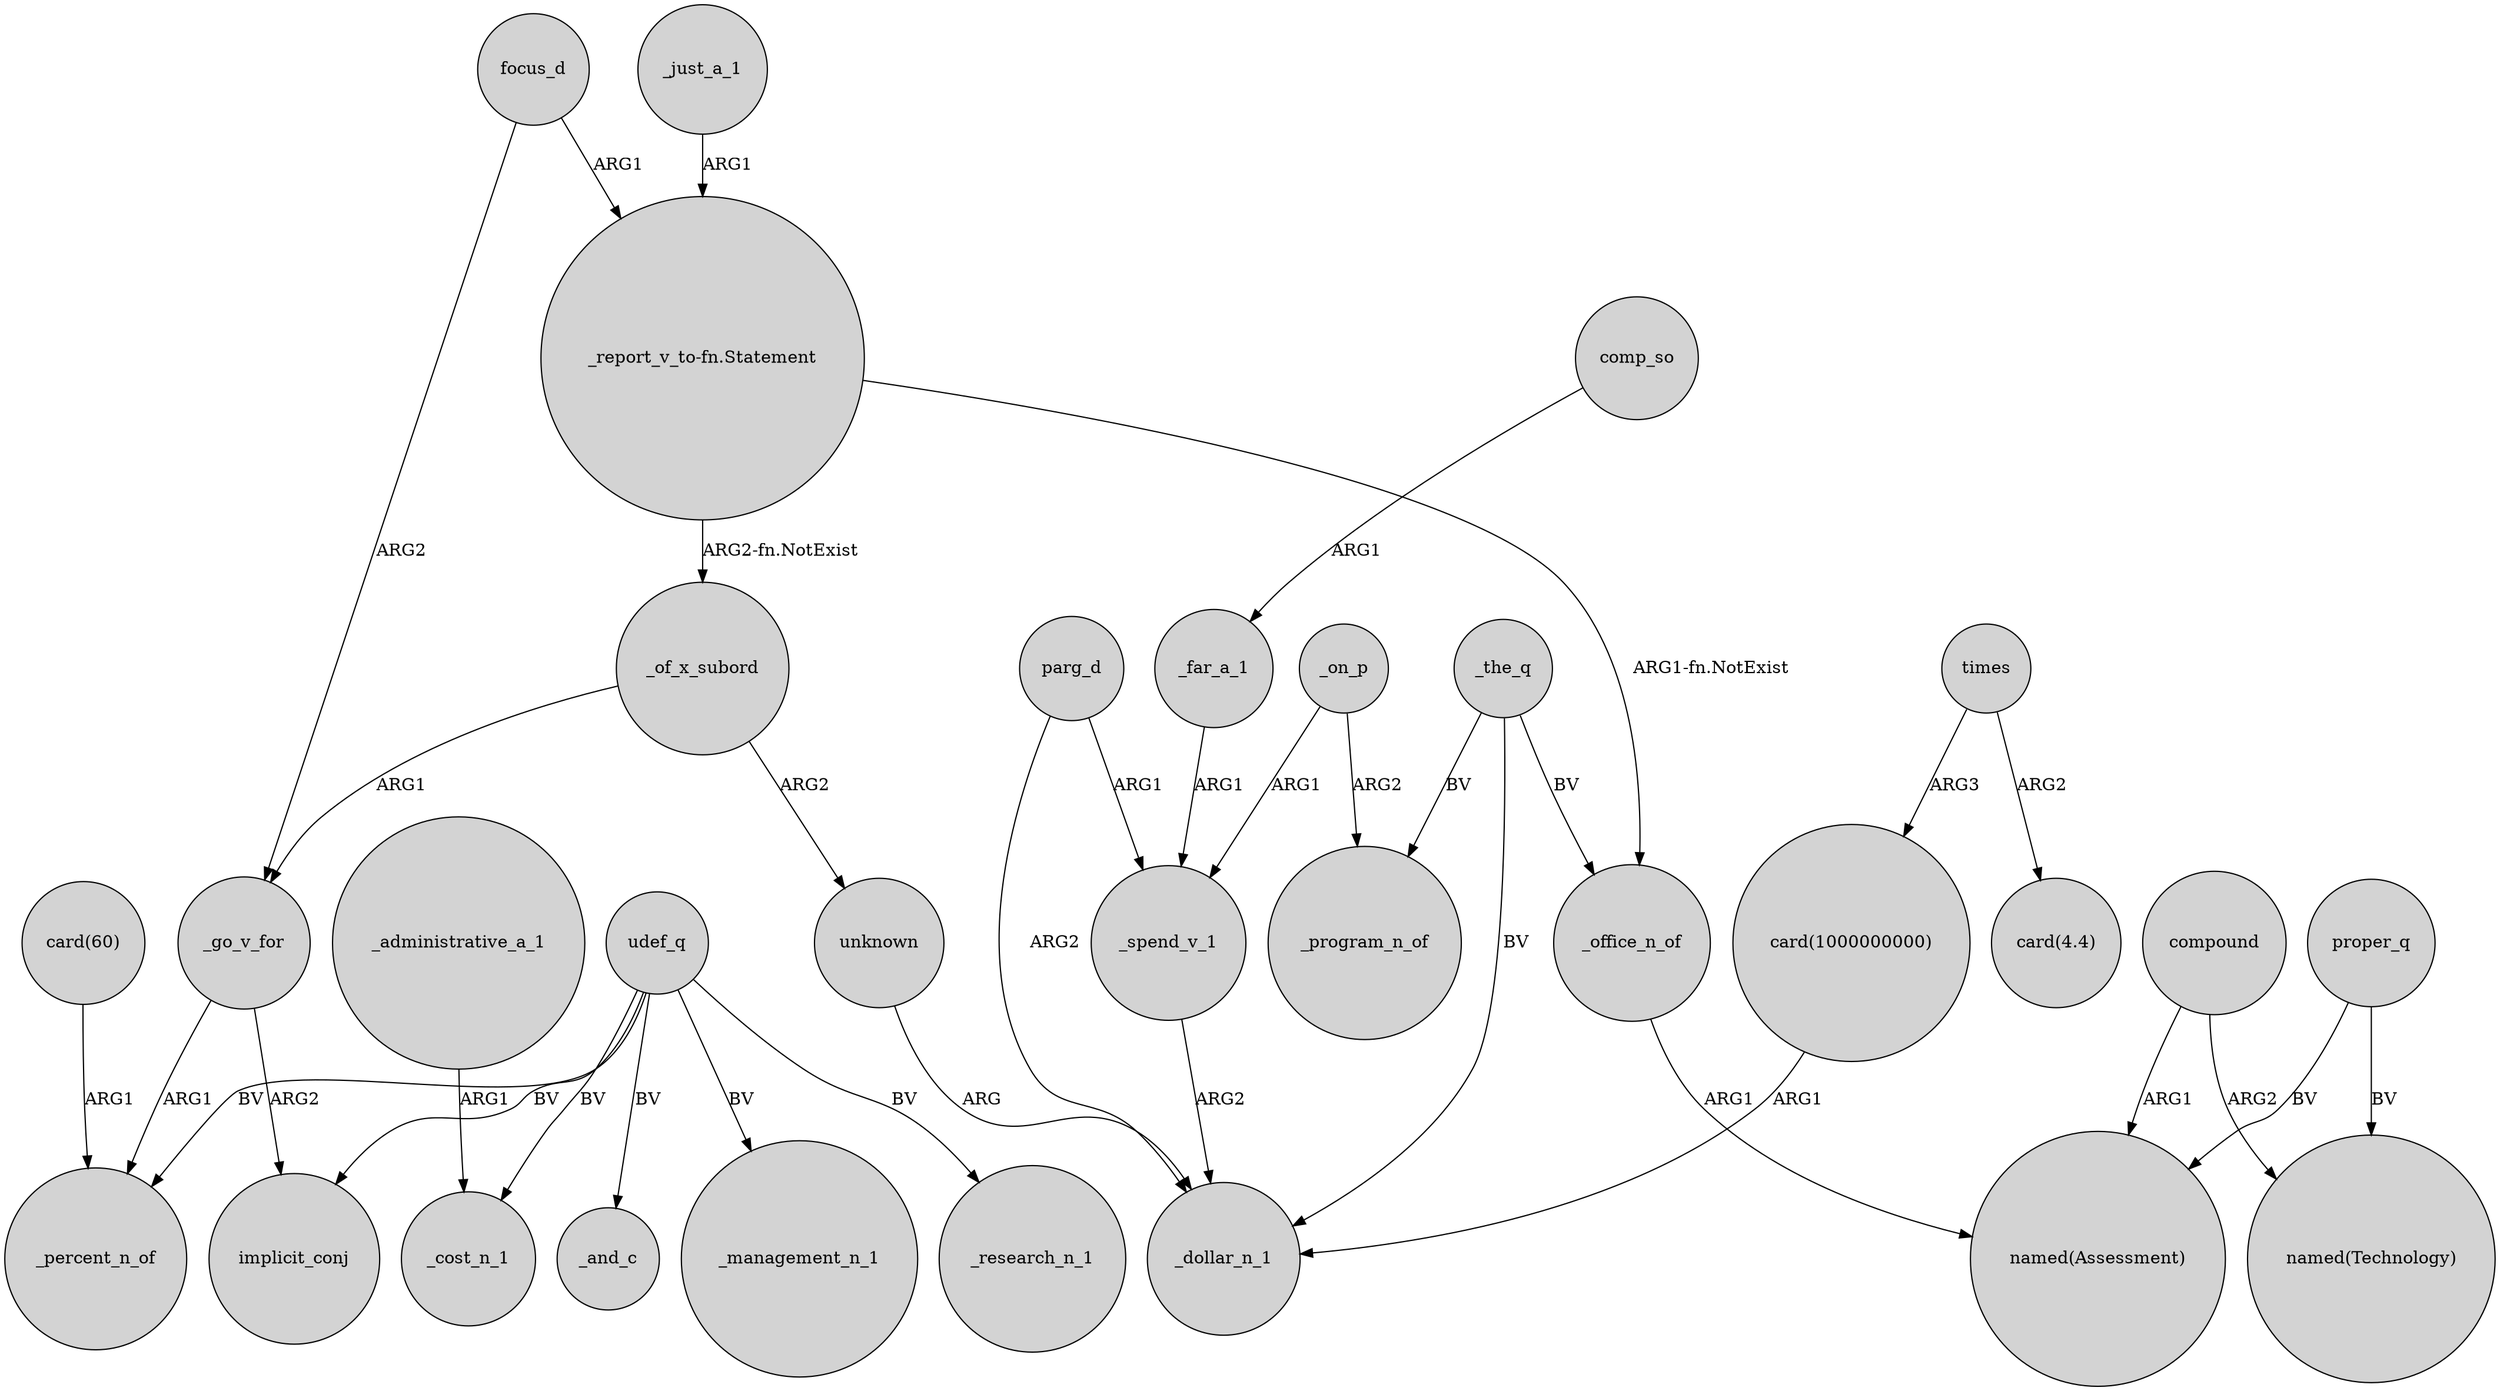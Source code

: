 digraph {
	node [shape=circle style=filled]
	focus_d -> "_report_v_to-fn.Statement" [label=ARG1]
	_far_a_1 -> _spend_v_1 [label=ARG1]
	compound -> "named(Assessment)" [label=ARG1]
	"_report_v_to-fn.Statement" -> _of_x_subord [label="ARG2-fn.NotExist"]
	focus_d -> _go_v_for [label=ARG2]
	"card(60)" -> _percent_n_of [label=ARG1]
	_go_v_for -> _percent_n_of [label=ARG1]
	udef_q -> _research_n_1 [label=BV]
	_on_p -> _program_n_of [label=ARG2]
	_office_n_of -> "named(Assessment)" [label=ARG1]
	_the_q -> _dollar_n_1 [label=BV]
	unknown -> _dollar_n_1 [label=ARG]
	"_report_v_to-fn.Statement" -> _office_n_of [label="ARG1-fn.NotExist"]
	udef_q -> _cost_n_1 [label=BV]
	udef_q -> _management_n_1 [label=BV]
	udef_q -> implicit_conj [label=BV]
	_on_p -> _spend_v_1 [label=ARG1]
	_the_q -> _office_n_of [label=BV]
	_spend_v_1 -> _dollar_n_1 [label=ARG2]
	times -> "card(1000000000)" [label=ARG3]
	comp_so -> _far_a_1 [label=ARG1]
	compound -> "named(Technology)" [label=ARG2]
	_just_a_1 -> "_report_v_to-fn.Statement" [label=ARG1]
	proper_q -> "named(Assessment)" [label=BV]
	_the_q -> _program_n_of [label=BV]
	times -> "card(4.4)" [label=ARG2]
	parg_d -> _spend_v_1 [label=ARG1]
	parg_d -> _dollar_n_1 [label=ARG2]
	proper_q -> "named(Technology)" [label=BV]
	_go_v_for -> implicit_conj [label=ARG2]
	udef_q -> _percent_n_of [label=BV]
	"card(1000000000)" -> _dollar_n_1 [label=ARG1]
	udef_q -> _and_c [label=BV]
	_of_x_subord -> unknown [label=ARG2]
	_of_x_subord -> _go_v_for [label=ARG1]
	_administrative_a_1 -> _cost_n_1 [label=ARG1]
}
